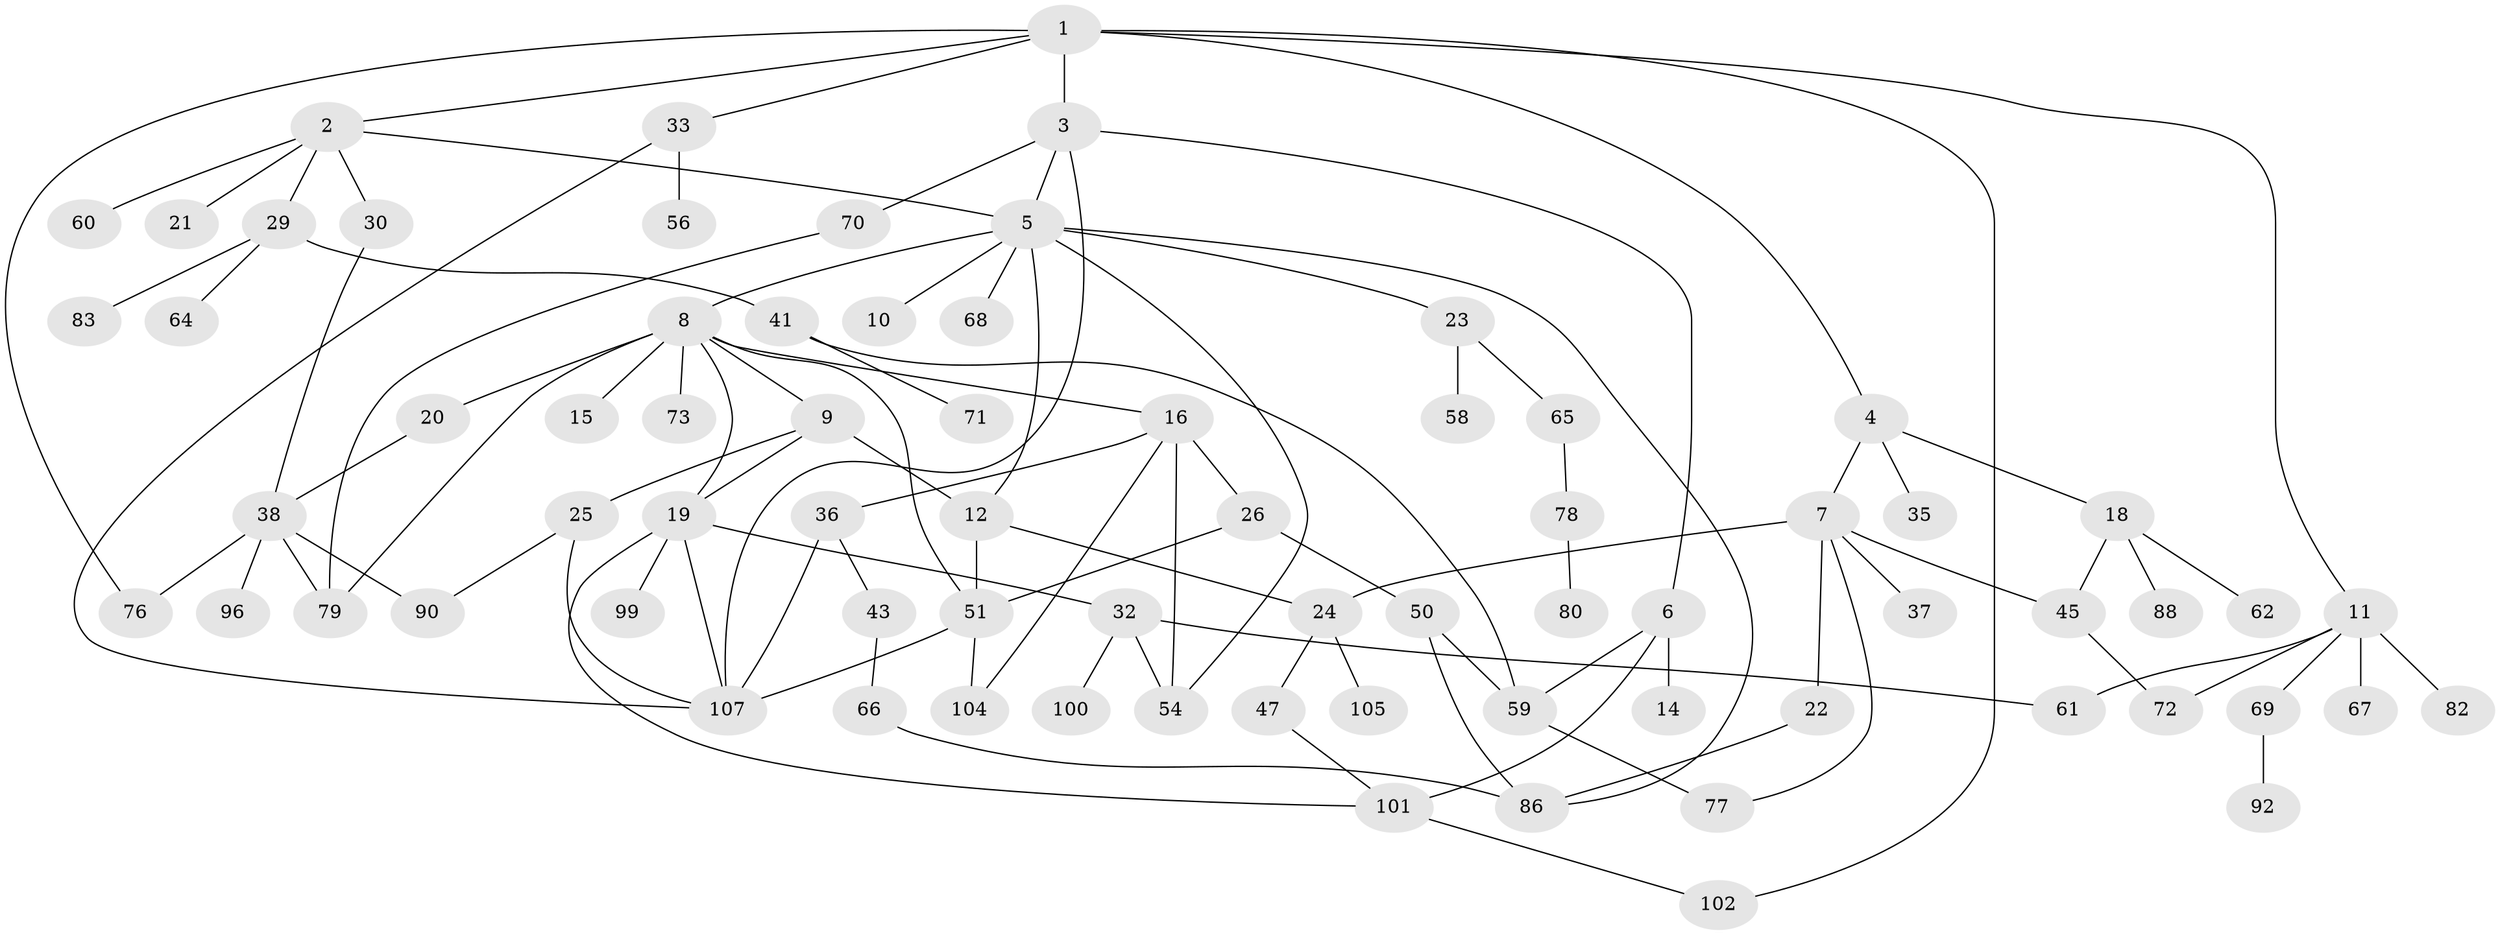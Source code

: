 // Generated by graph-tools (version 1.1) at 2025/23/03/03/25 07:23:32]
// undirected, 74 vertices, 104 edges
graph export_dot {
graph [start="1"]
  node [color=gray90,style=filled];
  1 [super="+28"];
  2 [super="+27"];
  3 [super="+49"];
  4;
  5 [super="+63"];
  6 [super="+53"];
  7 [super="+84"];
  8 [super="+13"];
  9;
  10;
  11 [super="+17"];
  12 [super="+34"];
  14;
  15 [super="+97"];
  16 [super="+89"];
  18 [super="+48"];
  19 [super="+31"];
  20 [super="+40"];
  21;
  22 [super="+74"];
  23 [super="+39"];
  24;
  25 [super="+106"];
  26;
  29 [super="+42"];
  30 [super="+75"];
  32 [super="+57"];
  33 [super="+46"];
  35 [super="+55"];
  36;
  37 [super="+93"];
  38 [super="+52"];
  41;
  43 [super="+44"];
  45 [super="+91"];
  47;
  50;
  51 [super="+98"];
  54 [super="+95"];
  56;
  58;
  59 [super="+81"];
  60;
  61;
  62;
  64;
  65;
  66;
  67;
  68;
  69 [super="+94"];
  70;
  71;
  72;
  73;
  76;
  77;
  78;
  79 [super="+85"];
  80;
  82;
  83;
  86 [super="+87"];
  88;
  90;
  92;
  96;
  99;
  100;
  101 [super="+103"];
  102;
  104;
  105;
  107;
  1 -- 2;
  1 -- 3;
  1 -- 4;
  1 -- 11;
  1 -- 33;
  1 -- 76;
  1 -- 102;
  2 -- 5;
  2 -- 21;
  2 -- 29;
  2 -- 60;
  2 -- 30;
  3 -- 6;
  3 -- 70;
  3 -- 107;
  3 -- 5;
  4 -- 7;
  4 -- 18;
  4 -- 35;
  5 -- 8;
  5 -- 10;
  5 -- 23;
  5 -- 12;
  5 -- 68;
  5 -- 54;
  5 -- 86;
  6 -- 14;
  6 -- 101;
  6 -- 59;
  7 -- 22;
  7 -- 37;
  7 -- 77;
  7 -- 24;
  7 -- 45;
  8 -- 9;
  8 -- 16;
  8 -- 51;
  8 -- 19;
  8 -- 20;
  8 -- 73;
  8 -- 15;
  8 -- 79;
  9 -- 12;
  9 -- 19;
  9 -- 25;
  11 -- 67;
  11 -- 61;
  11 -- 72;
  11 -- 82;
  11 -- 69;
  12 -- 24;
  12 -- 51;
  16 -- 26;
  16 -- 36;
  16 -- 104;
  16 -- 54;
  18 -- 45;
  18 -- 88;
  18 -- 62;
  19 -- 99;
  19 -- 107;
  19 -- 32;
  19 -- 101;
  20 -- 38;
  22 -- 86;
  23 -- 58;
  23 -- 65;
  24 -- 47;
  24 -- 105;
  25 -- 107;
  25 -- 90;
  26 -- 50;
  26 -- 51;
  29 -- 41;
  29 -- 64;
  29 -- 83;
  30 -- 38;
  32 -- 54;
  32 -- 61;
  32 -- 100;
  33 -- 56;
  33 -- 107;
  36 -- 43;
  36 -- 107;
  38 -- 76;
  38 -- 90;
  38 -- 96;
  38 -- 79;
  41 -- 59;
  41 -- 71;
  43 -- 66;
  45 -- 72;
  47 -- 101;
  50 -- 86;
  50 -- 59;
  51 -- 107;
  51 -- 104;
  59 -- 77;
  65 -- 78;
  66 -- 86;
  69 -- 92;
  70 -- 79;
  78 -- 80;
  101 -- 102;
}
